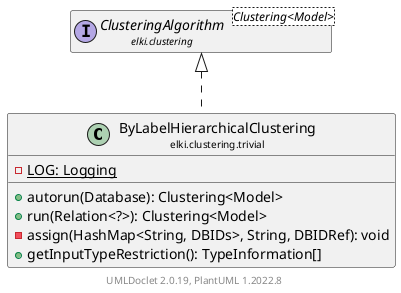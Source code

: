 @startuml
    remove .*\.(Instance|Par|Parameterizer|Factory)$
    set namespaceSeparator none
    hide empty fields
    hide empty methods

    class "<size:14>ByLabelHierarchicalClustering\n<size:10>elki.clustering.trivial" as elki.clustering.trivial.ByLabelHierarchicalClustering [[ByLabelHierarchicalClustering.html]] {
        {static} -LOG: Logging
        +autorun(Database): Clustering<Model>
        +run(Relation<?>): Clustering<Model>
        -assign(HashMap<String, DBIDs>, String, DBIDRef): void
        +getInputTypeRestriction(): TypeInformation[]
    }

    interface "<size:14>ClusteringAlgorithm\n<size:10>elki.clustering" as elki.clustering.ClusteringAlgorithm<Clustering<Model>> [[../ClusteringAlgorithm.html]]

    elki.clustering.ClusteringAlgorithm <|.. elki.clustering.trivial.ByLabelHierarchicalClustering

    center footer UMLDoclet 2.0.19, PlantUML 1.2022.8
@enduml
